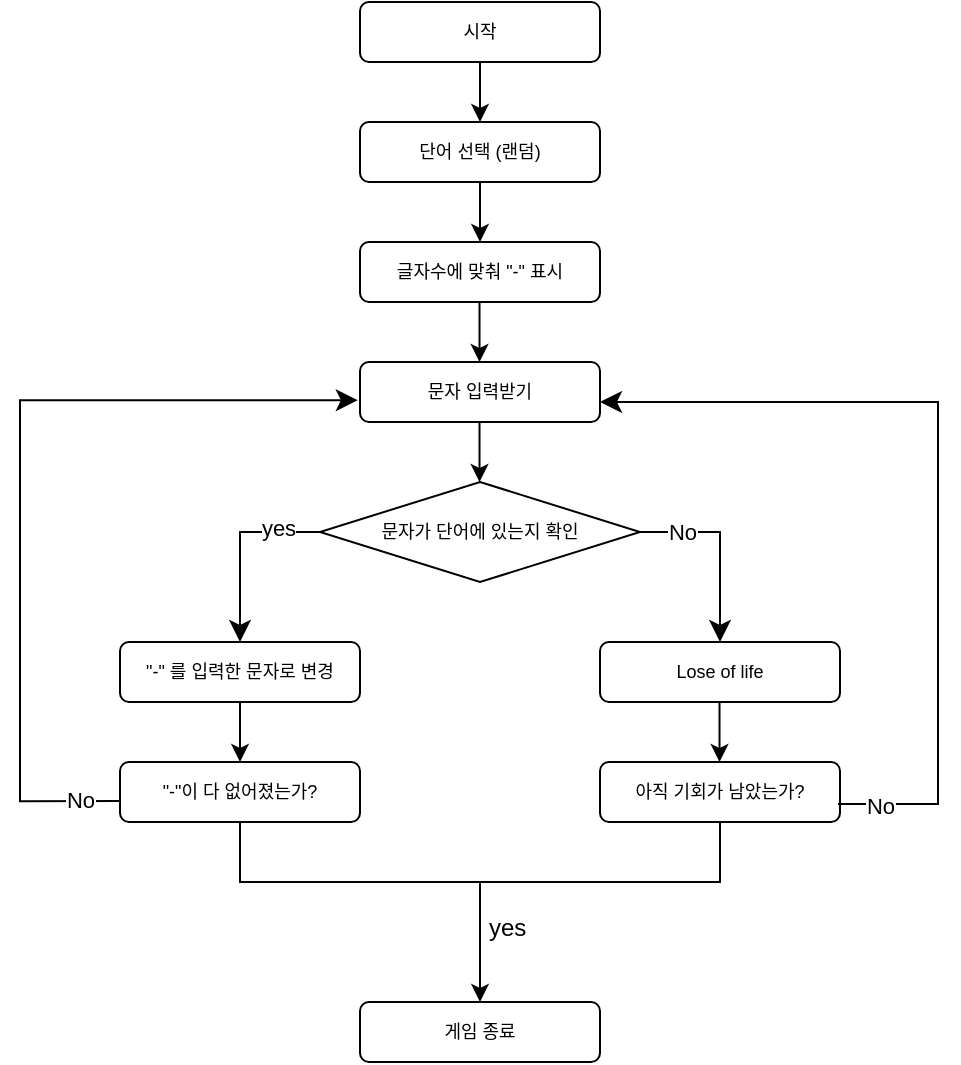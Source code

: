 <mxfile version="24.7.6">
  <diagram id="C5RBs43oDa-KdzZeNtuy" name="Page-1">
    <mxGraphModel dx="1537" dy="1131" grid="1" gridSize="10" guides="1" tooltips="1" connect="1" arrows="1" fold="1" page="1" pageScale="1" pageWidth="827" pageHeight="1169" math="0" shadow="0">
      <root>
        <mxCell id="WIyWlLk6GJQsqaUBKTNV-0" />
        <mxCell id="WIyWlLk6GJQsqaUBKTNV-1" parent="WIyWlLk6GJQsqaUBKTNV-0" />
        <mxCell id="WIyWlLk6GJQsqaUBKTNV-3" value="&lt;font style=&quot;font-size: 9px;&quot;&gt;시작&lt;/font&gt;" style="rounded=1;whiteSpace=wrap;html=1;fontSize=9;glass=0;strokeWidth=1;shadow=0;fontFamily=Helvetica;" parent="WIyWlLk6GJQsqaUBKTNV-1" vertex="1">
          <mxGeometry x="300" y="80" width="120" height="30" as="geometry" />
        </mxCell>
        <mxCell id="6nSIEELNB8U2dUVsh297-1" value="&lt;font style=&quot;font-size: 9px;&quot;&gt;단어 선택 (랜덤)&lt;/font&gt;" style="rounded=1;whiteSpace=wrap;html=1;fontSize=9;fontFamily=Helvetica;" parent="WIyWlLk6GJQsqaUBKTNV-1" vertex="1">
          <mxGeometry x="300" y="140" width="120" height="30" as="geometry" />
        </mxCell>
        <mxCell id="6nSIEELNB8U2dUVsh297-2" value="" style="endArrow=classic;html=1;rounded=0;exitX=0.5;exitY=1;exitDx=0;exitDy=0;fontSize=9;fontFamily=Helvetica;" parent="WIyWlLk6GJQsqaUBKTNV-1" source="6nSIEELNB8U2dUVsh297-1" edge="1">
          <mxGeometry width="50" height="50" relative="1" as="geometry">
            <mxPoint x="390" y="310" as="sourcePoint" />
            <mxPoint x="360" y="200" as="targetPoint" />
          </mxGeometry>
        </mxCell>
        <mxCell id="6nSIEELNB8U2dUVsh297-3" value="&lt;font style=&quot;font-size: 9px;&quot;&gt;글자수에 맞춰 &quot;-&quot; 표시&lt;/font&gt;" style="rounded=1;whiteSpace=wrap;html=1;fontSize=9;fontFamily=Helvetica;" parent="WIyWlLk6GJQsqaUBKTNV-1" vertex="1">
          <mxGeometry x="300" y="200" width="120" height="30" as="geometry" />
        </mxCell>
        <mxCell id="6nSIEELNB8U2dUVsh297-6" value="" style="endArrow=classic;html=1;rounded=0;exitX=0.5;exitY=1;exitDx=0;exitDy=0;fontSize=9;fontFamily=Helvetica;" parent="WIyWlLk6GJQsqaUBKTNV-1" source="WIyWlLk6GJQsqaUBKTNV-3" edge="1">
          <mxGeometry width="50" height="50" relative="1" as="geometry">
            <mxPoint x="390" y="340" as="sourcePoint" />
            <mxPoint x="360" y="140" as="targetPoint" />
          </mxGeometry>
        </mxCell>
        <mxCell id="6nSIEELNB8U2dUVsh297-7" value="" style="endArrow=classic;html=1;rounded=0;exitX=0.5;exitY=1;exitDx=0;exitDy=0;fontSize=9;fontFamily=Helvetica;" parent="WIyWlLk6GJQsqaUBKTNV-1" edge="1">
          <mxGeometry width="50" height="50" relative="1" as="geometry">
            <mxPoint x="359.76" y="230" as="sourcePoint" />
            <mxPoint x="359.76" y="260" as="targetPoint" />
          </mxGeometry>
        </mxCell>
        <mxCell id="6nSIEELNB8U2dUVsh297-8" value="&lt;span style=&quot;font-size: 9px;&quot;&gt;문자 입력받기&lt;/span&gt;" style="rounded=1;whiteSpace=wrap;html=1;fontSize=9;fontFamily=Helvetica;" parent="WIyWlLk6GJQsqaUBKTNV-1" vertex="1">
          <mxGeometry x="300" y="260" width="120" height="30" as="geometry" />
        </mxCell>
        <mxCell id="6nSIEELNB8U2dUVsh297-9" value="" style="endArrow=classic;html=1;rounded=0;exitX=0.5;exitY=1;exitDx=0;exitDy=0;fontSize=9;fontFamily=Helvetica;" parent="WIyWlLk6GJQsqaUBKTNV-1" edge="1">
          <mxGeometry width="50" height="50" relative="1" as="geometry">
            <mxPoint x="359.76" y="290" as="sourcePoint" />
            <mxPoint x="359.76" y="320" as="targetPoint" />
          </mxGeometry>
        </mxCell>
        <mxCell id="6nSIEELNB8U2dUVsh297-10" value="문자가 단어에 있는지 확인" style="rhombus;whiteSpace=wrap;html=1;fontSize=9;fontFamily=Helvetica;" parent="WIyWlLk6GJQsqaUBKTNV-1" vertex="1">
          <mxGeometry x="280" y="320" width="160" height="50" as="geometry" />
        </mxCell>
        <mxCell id="6nSIEELNB8U2dUVsh297-12" value="&quot;-&quot; 를 입력한 문자로 변경" style="rounded=1;whiteSpace=wrap;html=1;fontSize=9;fontFamily=Helvetica;" parent="WIyWlLk6GJQsqaUBKTNV-1" vertex="1">
          <mxGeometry x="180" y="400" width="120" height="30" as="geometry" />
        </mxCell>
        <mxCell id="6nSIEELNB8U2dUVsh297-15" value="" style="edgeStyle=segmentEdgeStyle;endArrow=classic;html=1;curved=0;rounded=0;endSize=8;startSize=8;exitX=0;exitY=0.5;exitDx=0;exitDy=0;entryX=0.5;entryY=0;entryDx=0;entryDy=0;" parent="WIyWlLk6GJQsqaUBKTNV-1" source="6nSIEELNB8U2dUVsh297-10" target="6nSIEELNB8U2dUVsh297-12" edge="1">
          <mxGeometry width="50" height="50" relative="1" as="geometry">
            <mxPoint x="190" y="320" as="sourcePoint" />
            <mxPoint x="240" y="270" as="targetPoint" />
            <Array as="points">
              <mxPoint x="240" y="345" />
              <mxPoint x="240" y="400" />
            </Array>
          </mxGeometry>
        </mxCell>
        <mxCell id="6nSIEELNB8U2dUVsh297-16" value="yes" style="edgeLabel;html=1;align=center;verticalAlign=middle;resizable=0;points=[];" parent="6nSIEELNB8U2dUVsh297-15" vertex="1" connectable="0">
          <mxGeometry x="-0.318" y="-2" relative="1" as="geometry">
            <mxPoint x="11" as="offset" />
          </mxGeometry>
        </mxCell>
        <mxCell id="6nSIEELNB8U2dUVsh297-17" value="" style="edgeStyle=segmentEdgeStyle;endArrow=classic;html=1;curved=0;rounded=0;endSize=8;startSize=8;exitX=1;exitY=0.5;exitDx=0;exitDy=0;entryX=0.5;entryY=0;entryDx=0;entryDy=0;" parent="WIyWlLk6GJQsqaUBKTNV-1" source="6nSIEELNB8U2dUVsh297-10" edge="1">
          <mxGeometry width="50" height="50" relative="1" as="geometry">
            <mxPoint x="530" y="345" as="sourcePoint" />
            <mxPoint x="480" y="400" as="targetPoint" />
          </mxGeometry>
        </mxCell>
        <mxCell id="6nSIEELNB8U2dUVsh297-18" value="No" style="edgeLabel;html=1;align=center;verticalAlign=middle;resizable=0;points=[];" parent="6nSIEELNB8U2dUVsh297-17" vertex="1" connectable="0">
          <mxGeometry x="-0.318" y="-2" relative="1" as="geometry">
            <mxPoint x="-12" y="-2" as="offset" />
          </mxGeometry>
        </mxCell>
        <mxCell id="6nSIEELNB8U2dUVsh297-21" value="Lose of life" style="rounded=1;whiteSpace=wrap;html=1;fontSize=9;fontFamily=Helvetica;" parent="WIyWlLk6GJQsqaUBKTNV-1" vertex="1">
          <mxGeometry x="420" y="400" width="120" height="30" as="geometry" />
        </mxCell>
        <mxCell id="6nSIEELNB8U2dUVsh297-22" value="" style="endArrow=classic;html=1;rounded=0;exitX=0.5;exitY=1;exitDx=0;exitDy=0;" parent="WIyWlLk6GJQsqaUBKTNV-1" source="6nSIEELNB8U2dUVsh297-12" edge="1">
          <mxGeometry width="50" height="50" relative="1" as="geometry">
            <mxPoint x="270" y="490" as="sourcePoint" />
            <mxPoint x="240" y="460" as="targetPoint" />
          </mxGeometry>
        </mxCell>
        <mxCell id="6nSIEELNB8U2dUVsh297-23" value="&quot;-&quot;이 다 없어졌는가?" style="rounded=1;whiteSpace=wrap;html=1;fontSize=9;fontFamily=Helvetica;" parent="WIyWlLk6GJQsqaUBKTNV-1" vertex="1">
          <mxGeometry x="180" y="460" width="120" height="30" as="geometry" />
        </mxCell>
        <mxCell id="6nSIEELNB8U2dUVsh297-24" value="" style="edgeStyle=segmentEdgeStyle;endArrow=classic;html=1;curved=0;rounded=0;endSize=8;startSize=8;entryX=-0.009;entryY=0.637;entryDx=0;entryDy=0;entryPerimeter=0;exitX=-0.001;exitY=0.652;exitDx=0;exitDy=0;exitPerimeter=0;" parent="WIyWlLk6GJQsqaUBKTNV-1" source="6nSIEELNB8U2dUVsh297-23" target="6nSIEELNB8U2dUVsh297-8" edge="1">
          <mxGeometry width="50" height="50" relative="1" as="geometry">
            <mxPoint x="130" y="480" as="sourcePoint" />
            <mxPoint x="210" y="310" as="targetPoint" />
            <Array as="points">
              <mxPoint x="130" y="480" />
              <mxPoint x="130" y="279" />
            </Array>
          </mxGeometry>
        </mxCell>
        <mxCell id="6nSIEELNB8U2dUVsh297-25" value="No" style="edgeLabel;html=1;align=center;verticalAlign=middle;resizable=0;points=[];" parent="6nSIEELNB8U2dUVsh297-24" vertex="1" connectable="0">
          <mxGeometry x="-0.902" y="-1" relative="1" as="geometry">
            <mxPoint as="offset" />
          </mxGeometry>
        </mxCell>
        <mxCell id="6nSIEELNB8U2dUVsh297-30" value="" style="endArrow=classic;html=1;rounded=0;exitX=0.5;exitY=1;exitDx=0;exitDy=0;" parent="WIyWlLk6GJQsqaUBKTNV-1" edge="1">
          <mxGeometry width="50" height="50" relative="1" as="geometry">
            <mxPoint x="479.76" y="430" as="sourcePoint" />
            <mxPoint x="479.76" y="460" as="targetPoint" />
          </mxGeometry>
        </mxCell>
        <mxCell id="6nSIEELNB8U2dUVsh297-31" value="아직 기회가 남았는가?" style="rounded=1;whiteSpace=wrap;html=1;fontSize=9;fontFamily=Helvetica;" parent="WIyWlLk6GJQsqaUBKTNV-1" vertex="1">
          <mxGeometry x="420" y="460" width="120" height="30" as="geometry" />
        </mxCell>
        <mxCell id="6nSIEELNB8U2dUVsh297-32" value="" style="edgeStyle=segmentEdgeStyle;endArrow=classic;html=1;curved=0;rounded=0;endSize=8;startSize=8;entryX=-0.009;entryY=0.637;entryDx=0;entryDy=0;entryPerimeter=0;exitX=-0.001;exitY=0.652;exitDx=0;exitDy=0;exitPerimeter=0;" parent="WIyWlLk6GJQsqaUBKTNV-1" edge="1">
          <mxGeometry width="50" height="50" relative="1" as="geometry">
            <mxPoint x="539.0" y="481" as="sourcePoint" />
            <mxPoint x="420.0" y="280" as="targetPoint" />
            <Array as="points">
              <mxPoint x="589.0" y="481" />
              <mxPoint x="589.0" y="280" />
            </Array>
          </mxGeometry>
        </mxCell>
        <mxCell id="6nSIEELNB8U2dUVsh297-33" value="No" style="edgeLabel;html=1;align=center;verticalAlign=middle;resizable=0;points=[];" parent="6nSIEELNB8U2dUVsh297-32" vertex="1" connectable="0">
          <mxGeometry x="-0.902" y="-1" relative="1" as="geometry">
            <mxPoint as="offset" />
          </mxGeometry>
        </mxCell>
        <mxCell id="6nSIEELNB8U2dUVsh297-34" value="" style="shape=partialRectangle;whiteSpace=wrap;html=1;bottom=1;right=1;left=1;top=0;fillColor=none;routingCenterX=-0.5;" parent="WIyWlLk6GJQsqaUBKTNV-1" vertex="1">
          <mxGeometry x="240" y="490" width="240" height="30" as="geometry" />
        </mxCell>
        <mxCell id="6nSIEELNB8U2dUVsh297-35" value="" style="endArrow=classic;html=1;rounded=0;exitX=0.5;exitY=1;exitDx=0;exitDy=0;" parent="WIyWlLk6GJQsqaUBKTNV-1" source="6nSIEELNB8U2dUVsh297-34" edge="1">
          <mxGeometry width="50" height="50" relative="1" as="geometry">
            <mxPoint x="350" y="600" as="sourcePoint" />
            <mxPoint x="360" y="580" as="targetPoint" />
          </mxGeometry>
        </mxCell>
        <mxCell id="6nSIEELNB8U2dUVsh297-37" value="&amp;nbsp; yes" style="text;html=1;align=center;verticalAlign=middle;resizable=0;points=[];autosize=1;strokeColor=none;fillColor=none;" parent="WIyWlLk6GJQsqaUBKTNV-1" vertex="1">
          <mxGeometry x="345" y="528" width="50" height="30" as="geometry" />
        </mxCell>
        <mxCell id="6nSIEELNB8U2dUVsh297-38" value="게임 종료" style="rounded=1;whiteSpace=wrap;html=1;fontSize=9;fontFamily=Helvetica;" parent="WIyWlLk6GJQsqaUBKTNV-1" vertex="1">
          <mxGeometry x="300" y="580" width="120" height="30" as="geometry" />
        </mxCell>
      </root>
    </mxGraphModel>
  </diagram>
</mxfile>
